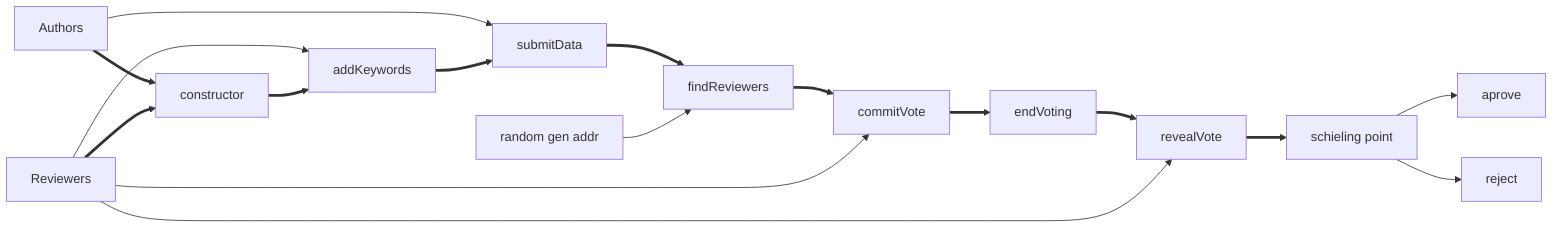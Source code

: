 graph LR
a["Authors"] ==> c["constructor"]
r["Reviewers"] ==> c


r --> ak["addKeywords"]
c ==> ak

a --> sd["submitData"]
ak ==> sd

sd ==> f["findReviewers"]
ra["random gen addr"] --> f
f ==> cv["commitVote"]
r --> cv
cv ==> ev["endVoting"]
ev ==> rv["revealVote"]
r --> rv
rv ==> sp["schieling point"]
sp --> aprove
sp --> reject